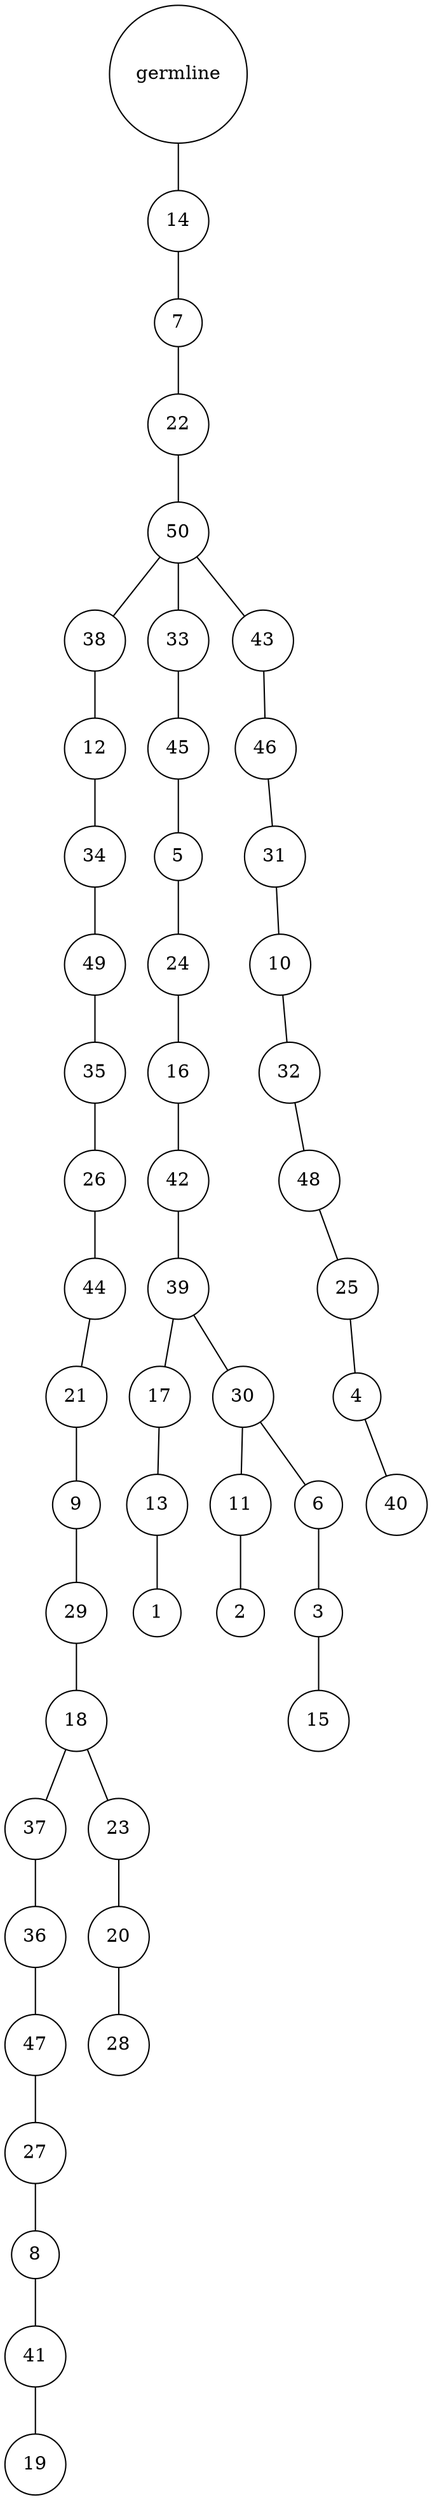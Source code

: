 graph {
	rankdir=UD;
	splines=line;
	node [shape=circle]
	"0x7f247ce1ec40" [label="germline"];
	"0x7f247ce1ec70" [label="14"];
	"0x7f247ce1ec40" -- "0x7f247ce1ec70" ;
	"0x7f247ce1eca0" [label="7"];
	"0x7f247ce1ec70" -- "0x7f247ce1eca0" ;
	"0x7f247ce1ecd0" [label="22"];
	"0x7f247ce1eca0" -- "0x7f247ce1ecd0" ;
	"0x7f247ce1ed00" [label="50"];
	"0x7f247ce1ecd0" -- "0x7f247ce1ed00" ;
	"0x7f247ce1ed30" [label="38"];
	"0x7f247ce1ed00" -- "0x7f247ce1ed30" ;
	"0x7f247ce1ed60" [label="12"];
	"0x7f247ce1ed30" -- "0x7f247ce1ed60" ;
	"0x7f247ce1ed90" [label="34"];
	"0x7f247ce1ed60" -- "0x7f247ce1ed90" ;
	"0x7f247ce1edc0" [label="49"];
	"0x7f247ce1ed90" -- "0x7f247ce1edc0" ;
	"0x7f247ce1edf0" [label="35"];
	"0x7f247ce1edc0" -- "0x7f247ce1edf0" ;
	"0x7f247ce1ee20" [label="26"];
	"0x7f247ce1edf0" -- "0x7f247ce1ee20" ;
	"0x7f247ce1ee50" [label="44"];
	"0x7f247ce1ee20" -- "0x7f247ce1ee50" ;
	"0x7f247ce1ee80" [label="21"];
	"0x7f247ce1ee50" -- "0x7f247ce1ee80" ;
	"0x7f247ce1eeb0" [label="9"];
	"0x7f247ce1ee80" -- "0x7f247ce1eeb0" ;
	"0x7f247ce1eee0" [label="29"];
	"0x7f247ce1eeb0" -- "0x7f247ce1eee0" ;
	"0x7f247ce1ef10" [label="18"];
	"0x7f247ce1eee0" -- "0x7f247ce1ef10" ;
	"0x7f247ce1ef40" [label="37"];
	"0x7f247ce1ef10" -- "0x7f247ce1ef40" ;
	"0x7f247ce1ef70" [label="36"];
	"0x7f247ce1ef40" -- "0x7f247ce1ef70" ;
	"0x7f247ce1efa0" [label="47"];
	"0x7f247ce1ef70" -- "0x7f247ce1efa0" ;
	"0x7f247ce1efd0" [label="27"];
	"0x7f247ce1efa0" -- "0x7f247ce1efd0" ;
	"0x7f247ce2d040" [label="8"];
	"0x7f247ce1efd0" -- "0x7f247ce2d040" ;
	"0x7f247ce2d070" [label="41"];
	"0x7f247ce2d040" -- "0x7f247ce2d070" ;
	"0x7f247ce2d0a0" [label="19"];
	"0x7f247ce2d070" -- "0x7f247ce2d0a0" ;
	"0x7f247ce2d0d0" [label="23"];
	"0x7f247ce1ef10" -- "0x7f247ce2d0d0" ;
	"0x7f247ce2d100" [label="20"];
	"0x7f247ce2d0d0" -- "0x7f247ce2d100" ;
	"0x7f247ce2d130" [label="28"];
	"0x7f247ce2d100" -- "0x7f247ce2d130" ;
	"0x7f247ce2d160" [label="33"];
	"0x7f247ce1ed00" -- "0x7f247ce2d160" ;
	"0x7f247ce2d190" [label="45"];
	"0x7f247ce2d160" -- "0x7f247ce2d190" ;
	"0x7f247ce2d1c0" [label="5"];
	"0x7f247ce2d190" -- "0x7f247ce2d1c0" ;
	"0x7f247ce2d1f0" [label="24"];
	"0x7f247ce2d1c0" -- "0x7f247ce2d1f0" ;
	"0x7f247ce2d220" [label="16"];
	"0x7f247ce2d1f0" -- "0x7f247ce2d220" ;
	"0x7f247ce2d250" [label="42"];
	"0x7f247ce2d220" -- "0x7f247ce2d250" ;
	"0x7f247ce2d280" [label="39"];
	"0x7f247ce2d250" -- "0x7f247ce2d280" ;
	"0x7f247ce2d2b0" [label="17"];
	"0x7f247ce2d280" -- "0x7f247ce2d2b0" ;
	"0x7f247ce2d2e0" [label="13"];
	"0x7f247ce2d2b0" -- "0x7f247ce2d2e0" ;
	"0x7f247ce2d310" [label="1"];
	"0x7f247ce2d2e0" -- "0x7f247ce2d310" ;
	"0x7f247ce2d340" [label="30"];
	"0x7f247ce2d280" -- "0x7f247ce2d340" ;
	"0x7f247ce2d370" [label="11"];
	"0x7f247ce2d340" -- "0x7f247ce2d370" ;
	"0x7f247ce2d3a0" [label="2"];
	"0x7f247ce2d370" -- "0x7f247ce2d3a0" ;
	"0x7f247ce2d3d0" [label="6"];
	"0x7f247ce2d340" -- "0x7f247ce2d3d0" ;
	"0x7f247ce2d400" [label="3"];
	"0x7f247ce2d3d0" -- "0x7f247ce2d400" ;
	"0x7f247ce2d430" [label="15"];
	"0x7f247ce2d400" -- "0x7f247ce2d430" ;
	"0x7f247ce2d460" [label="43"];
	"0x7f247ce1ed00" -- "0x7f247ce2d460" ;
	"0x7f247ce2d490" [label="46"];
	"0x7f247ce2d460" -- "0x7f247ce2d490" ;
	"0x7f247ce2d4c0" [label="31"];
	"0x7f247ce2d490" -- "0x7f247ce2d4c0" ;
	"0x7f247ce2d4f0" [label="10"];
	"0x7f247ce2d4c0" -- "0x7f247ce2d4f0" ;
	"0x7f247ce2d520" [label="32"];
	"0x7f247ce2d4f0" -- "0x7f247ce2d520" ;
	"0x7f247ce2d550" [label="48"];
	"0x7f247ce2d520" -- "0x7f247ce2d550" ;
	"0x7f247ce2d580" [label="25"];
	"0x7f247ce2d550" -- "0x7f247ce2d580" ;
	"0x7f247ce2d5b0" [label="4"];
	"0x7f247ce2d580" -- "0x7f247ce2d5b0" ;
	"0x7f247ce2d5e0" [label="40"];
	"0x7f247ce2d5b0" -- "0x7f247ce2d5e0" ;
}
